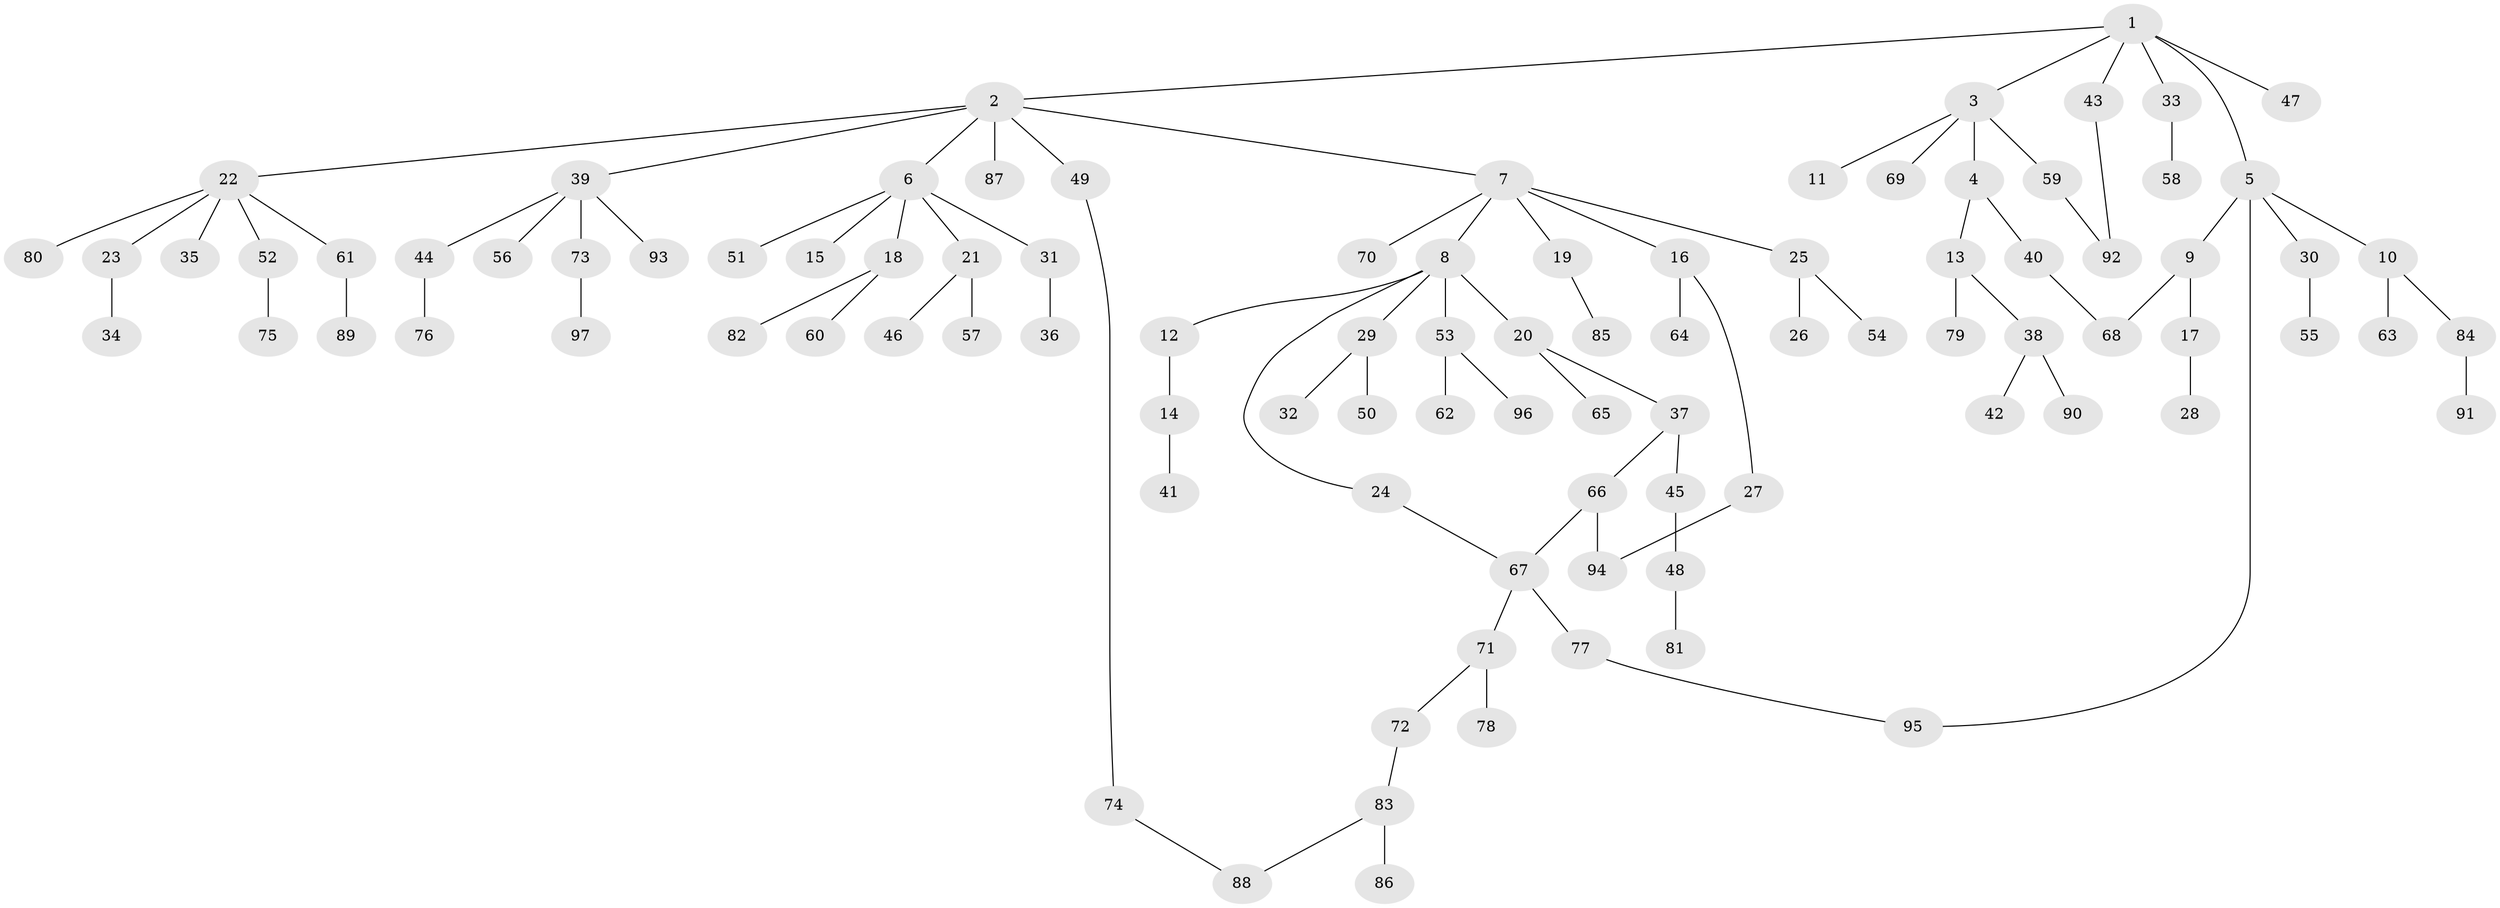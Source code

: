 // Generated by graph-tools (version 1.1) at 2025/01/03/09/25 03:01:05]
// undirected, 97 vertices, 102 edges
graph export_dot {
graph [start="1"]
  node [color=gray90,style=filled];
  1;
  2;
  3;
  4;
  5;
  6;
  7;
  8;
  9;
  10;
  11;
  12;
  13;
  14;
  15;
  16;
  17;
  18;
  19;
  20;
  21;
  22;
  23;
  24;
  25;
  26;
  27;
  28;
  29;
  30;
  31;
  32;
  33;
  34;
  35;
  36;
  37;
  38;
  39;
  40;
  41;
  42;
  43;
  44;
  45;
  46;
  47;
  48;
  49;
  50;
  51;
  52;
  53;
  54;
  55;
  56;
  57;
  58;
  59;
  60;
  61;
  62;
  63;
  64;
  65;
  66;
  67;
  68;
  69;
  70;
  71;
  72;
  73;
  74;
  75;
  76;
  77;
  78;
  79;
  80;
  81;
  82;
  83;
  84;
  85;
  86;
  87;
  88;
  89;
  90;
  91;
  92;
  93;
  94;
  95;
  96;
  97;
  1 -- 2;
  1 -- 3;
  1 -- 5;
  1 -- 33;
  1 -- 43;
  1 -- 47;
  2 -- 6;
  2 -- 7;
  2 -- 22;
  2 -- 39;
  2 -- 49;
  2 -- 87;
  3 -- 4;
  3 -- 11;
  3 -- 59;
  3 -- 69;
  4 -- 13;
  4 -- 40;
  5 -- 9;
  5 -- 10;
  5 -- 30;
  5 -- 95;
  6 -- 15;
  6 -- 18;
  6 -- 21;
  6 -- 31;
  6 -- 51;
  7 -- 8;
  7 -- 16;
  7 -- 19;
  7 -- 25;
  7 -- 70;
  8 -- 12;
  8 -- 20;
  8 -- 24;
  8 -- 29;
  8 -- 53;
  9 -- 17;
  9 -- 68;
  10 -- 63;
  10 -- 84;
  12 -- 14;
  13 -- 38;
  13 -- 79;
  14 -- 41;
  16 -- 27;
  16 -- 64;
  17 -- 28;
  18 -- 60;
  18 -- 82;
  19 -- 85;
  20 -- 37;
  20 -- 65;
  21 -- 46;
  21 -- 57;
  22 -- 23;
  22 -- 35;
  22 -- 52;
  22 -- 61;
  22 -- 80;
  23 -- 34;
  24 -- 67;
  25 -- 26;
  25 -- 54;
  27 -- 94;
  29 -- 32;
  29 -- 50;
  30 -- 55;
  31 -- 36;
  33 -- 58;
  37 -- 45;
  37 -- 66;
  38 -- 42;
  38 -- 90;
  39 -- 44;
  39 -- 56;
  39 -- 73;
  39 -- 93;
  40 -- 68;
  43 -- 92;
  44 -- 76;
  45 -- 48;
  48 -- 81;
  49 -- 74;
  52 -- 75;
  53 -- 62;
  53 -- 96;
  59 -- 92;
  61 -- 89;
  66 -- 94;
  66 -- 67;
  67 -- 71;
  67 -- 77;
  71 -- 72;
  71 -- 78;
  72 -- 83;
  73 -- 97;
  74 -- 88;
  77 -- 95;
  83 -- 86;
  83 -- 88;
  84 -- 91;
}
